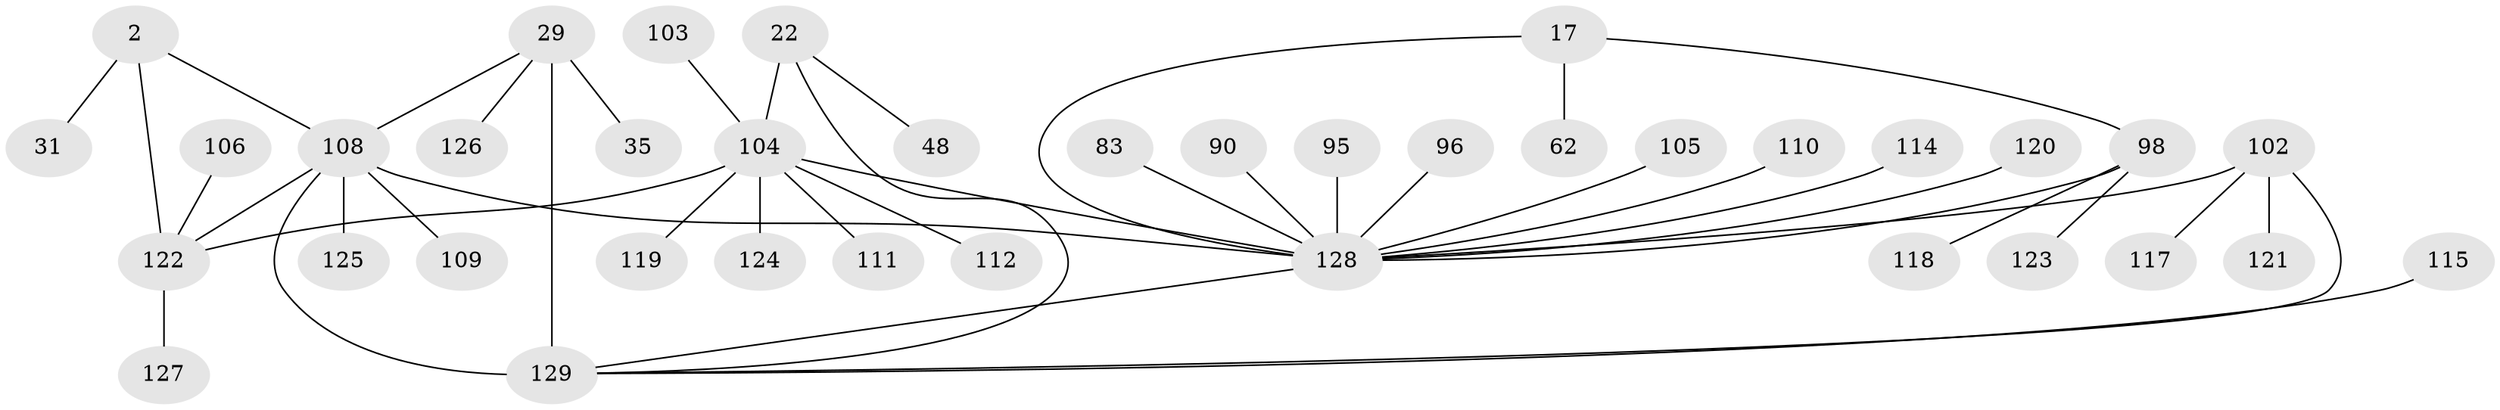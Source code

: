 // original degree distribution, {5: 0.023255813953488372, 6: 0.031007751937984496, 8: 0.031007751937984496, 10: 0.03875968992248062, 20: 0.007751937984496124, 7: 0.03875968992248062, 12: 0.007751937984496124, 13: 0.007751937984496124, 9: 0.023255813953488372, 15: 0.007751937984496124, 11: 0.015503875968992248, 1: 0.5891472868217055, 2: 0.15503875968992248, 3: 0.023255813953488372}
// Generated by graph-tools (version 1.1) at 2025/58/03/04/25 21:58:06]
// undirected, 38 vertices, 44 edges
graph export_dot {
graph [start="1"]
  node [color=gray90,style=filled];
  2 [super="+1"];
  17 [super="+15"];
  22 [super="+21"];
  29 [super="+25"];
  31;
  35;
  48;
  62;
  83;
  90;
  95;
  96 [super="+75"];
  98 [super="+70+16+57+85"];
  102 [super="+11+55+87+91"];
  103;
  104 [super="+20+97+42+44+86+89+100+101"];
  105 [super="+47"];
  106;
  108 [super="+46+94"];
  109;
  110 [super="+34"];
  111;
  112;
  114;
  115;
  117;
  118 [super="+51"];
  119 [super="+67"];
  120;
  121;
  122 [super="+58"];
  123 [super="+32"];
  124;
  125;
  126 [super="+33"];
  127;
  128 [super="+107+12+60+63+69+82+92+73+80"];
  129 [super="+54+30+36+38+39+59+77+116+61+65+68+72+78+79+81+88+99+113"];
  2 -- 31;
  2 -- 122 [weight=4];
  2 -- 108 [weight=4];
  17 -- 62;
  17 -- 128 [weight=4];
  17 -- 98 [weight=4];
  22 -- 48;
  22 -- 129;
  22 -- 104 [weight=8];
  29 -- 35;
  29 -- 126;
  29 -- 129 [weight=8];
  29 -- 108 [weight=2];
  83 -- 128;
  90 -- 128;
  95 -- 128;
  96 -- 128;
  98 -- 128 [weight=4];
  98 -- 118;
  98 -- 123;
  102 -- 128 [weight=8];
  102 -- 129;
  102 -- 117;
  102 -- 121;
  103 -- 104;
  104 -- 111;
  104 -- 112;
  104 -- 119;
  104 -- 128 [weight=5];
  104 -- 124;
  104 -- 122 [weight=2];
  105 -- 128;
  106 -- 122;
  108 -- 128 [weight=4];
  108 -- 129 [weight=2];
  108 -- 109;
  108 -- 125;
  108 -- 122 [weight=4];
  110 -- 128;
  114 -- 128;
  115 -- 129;
  120 -- 128;
  122 -- 127;
  128 -- 129 [weight=2];
}
